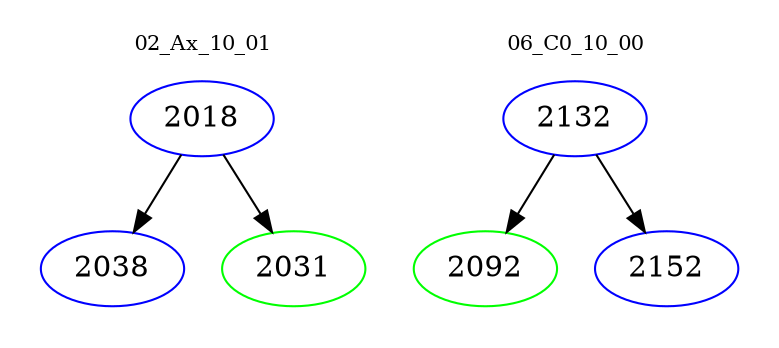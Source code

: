 digraph{
subgraph cluster_0 {
color = white
label = "02_Ax_10_01";
fontsize=10;
T0_2018 [label="2018", color="blue"]
T0_2018 -> T0_2038 [color="black"]
T0_2038 [label="2038", color="blue"]
T0_2018 -> T0_2031 [color="black"]
T0_2031 [label="2031", color="green"]
}
subgraph cluster_1 {
color = white
label = "06_C0_10_00";
fontsize=10;
T1_2132 [label="2132", color="blue"]
T1_2132 -> T1_2092 [color="black"]
T1_2092 [label="2092", color="green"]
T1_2132 -> T1_2152 [color="black"]
T1_2152 [label="2152", color="blue"]
}
}
